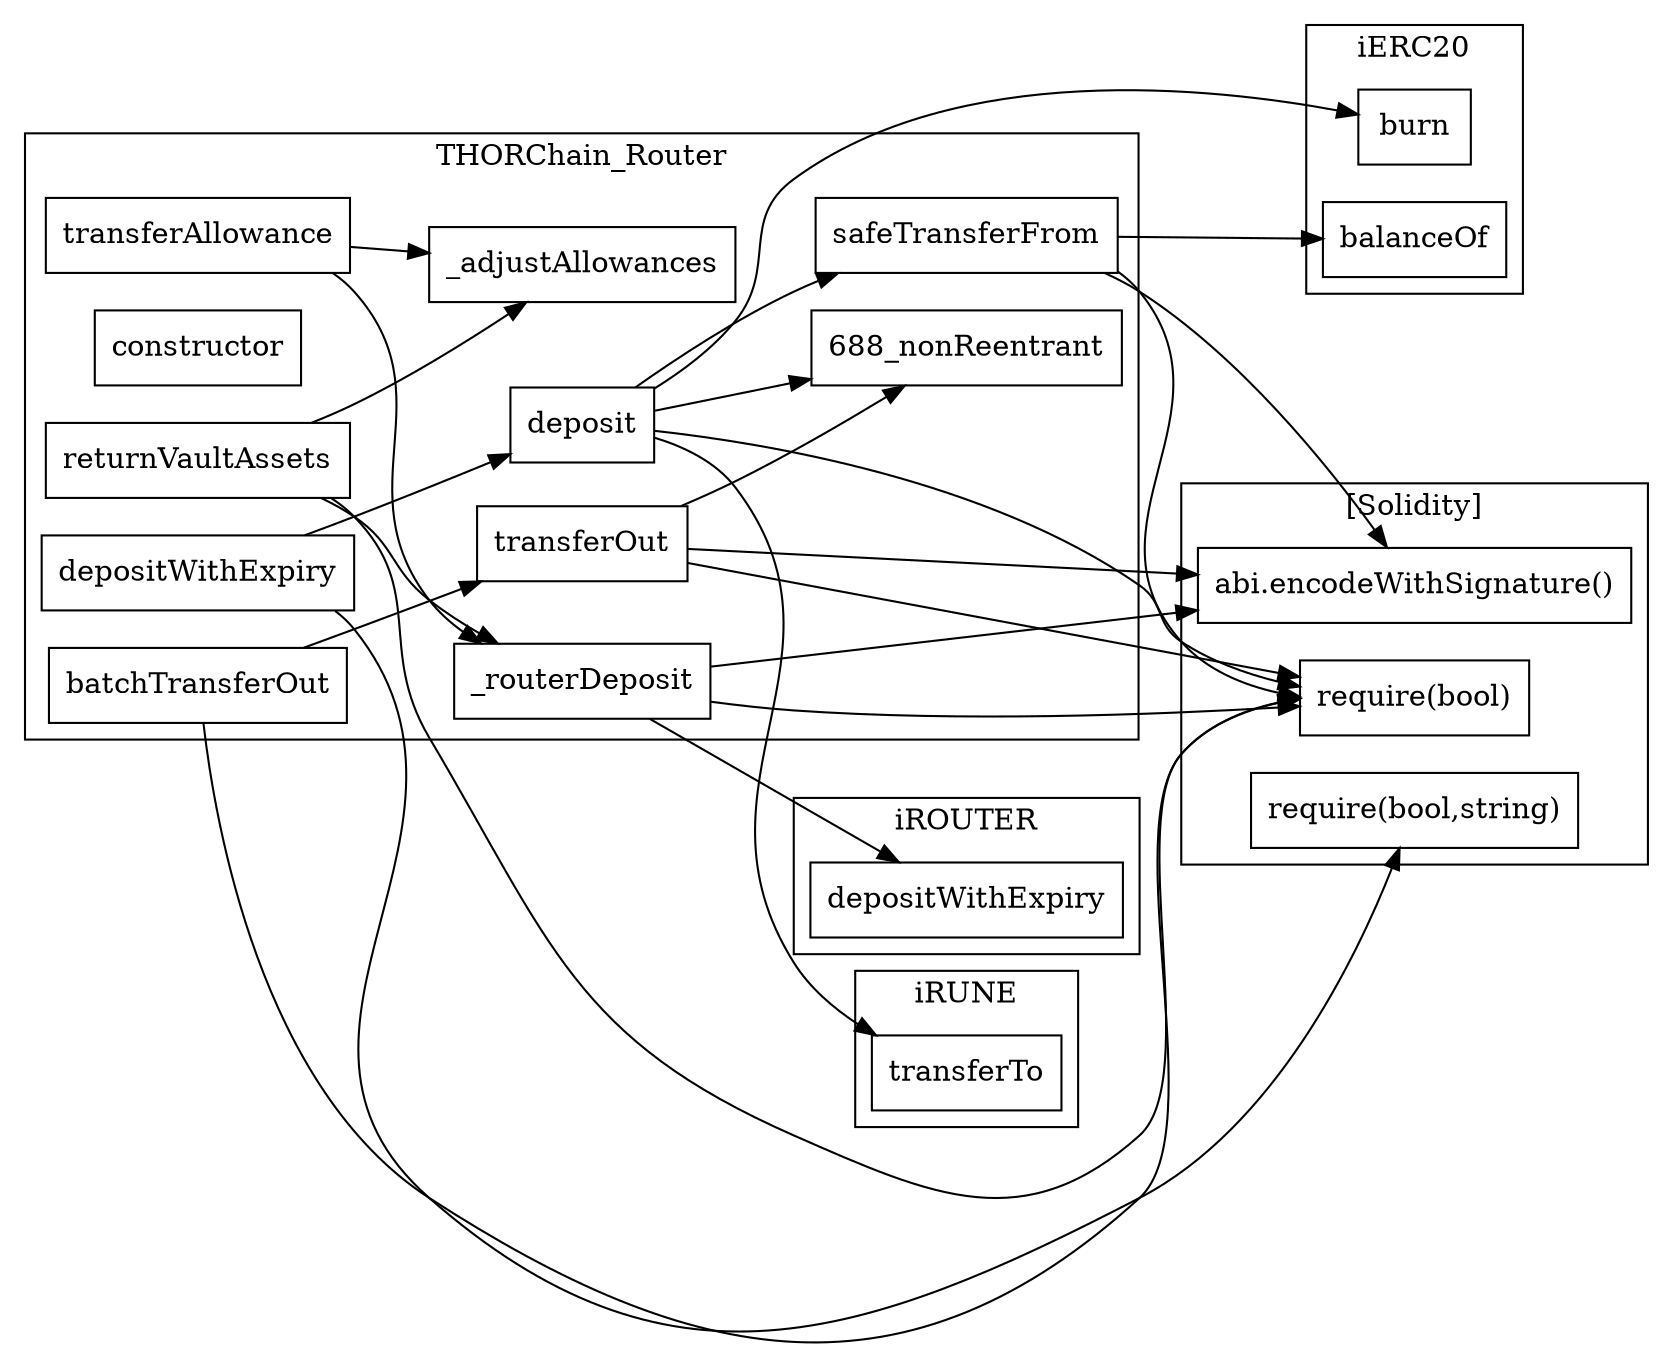 strict digraph {
rankdir="LR"
node [shape=box]
subgraph cluster_688_THORChain_Router {
label = "THORChain_Router"
"688_depositWithExpiry" [label="depositWithExpiry"]
"688__adjustAllowances" [label="_adjustAllowances"]
"688__routerDeposit" [label="_routerDeposit"]
"688_deposit" [label="deposit"]
"688_constructor" [label="constructor"]
"688_safeTransferFrom" [label="safeTransferFrom"]
"688_batchTransferOut" [label="batchTransferOut"]
"688_transferOut" [label="transferOut"]
"688_transferAllowance" [label="transferAllowance"]
"688_returnVaultAssets" [label="returnVaultAssets"]
"688_returnVaultAssets" -> "688__adjustAllowances"
"688_returnVaultAssets" -> "688__routerDeposit"
"688_transferOut" -> "688_nonReentrant"
"688_batchTransferOut" -> "688_transferOut"
"688_transferAllowance" -> "688__routerDeposit"
"688_deposit" -> "688_nonReentrant"
"688_deposit" -> "688_safeTransferFrom"
"688_depositWithExpiry" -> "688_deposit"
"688_transferAllowance" -> "688__adjustAllowances"
}subgraph cluster_24_iRUNE {
label = "iRUNE"
"24_transferTo" [label="transferTo"]
}subgraph cluster_38_iROUTER {
label = "iROUTER"
"38_depositWithExpiry" [label="depositWithExpiry"]
}subgraph cluster_14_iERC20 {
label = "iERC20"
"14_balanceOf" [label="balanceOf"]
"14_burn" [label="burn"]
}subgraph cluster_solidity {
label = "[Solidity]"
"require(bool)" 
"abi.encodeWithSignature()" 
"require(bool,string)" 
"688_transferOut" -> "require(bool)"
"688_deposit" -> "require(bool)"
"688__routerDeposit" -> "require(bool)"
"688_batchTransferOut" -> "require(bool)"
"688_transferOut" -> "abi.encodeWithSignature()"
"688_safeTransferFrom" -> "require(bool)"
"688_depositWithExpiry" -> "require(bool,string)"
"688__routerDeposit" -> "abi.encodeWithSignature()"
"688_returnVaultAssets" -> "require(bool)"
"688_safeTransferFrom" -> "abi.encodeWithSignature()"
}"688_safeTransferFrom" -> "14_balanceOf"
"688__routerDeposit" -> "38_depositWithExpiry"
"688_deposit" -> "14_burn"
"688_deposit" -> "24_transferTo"
}